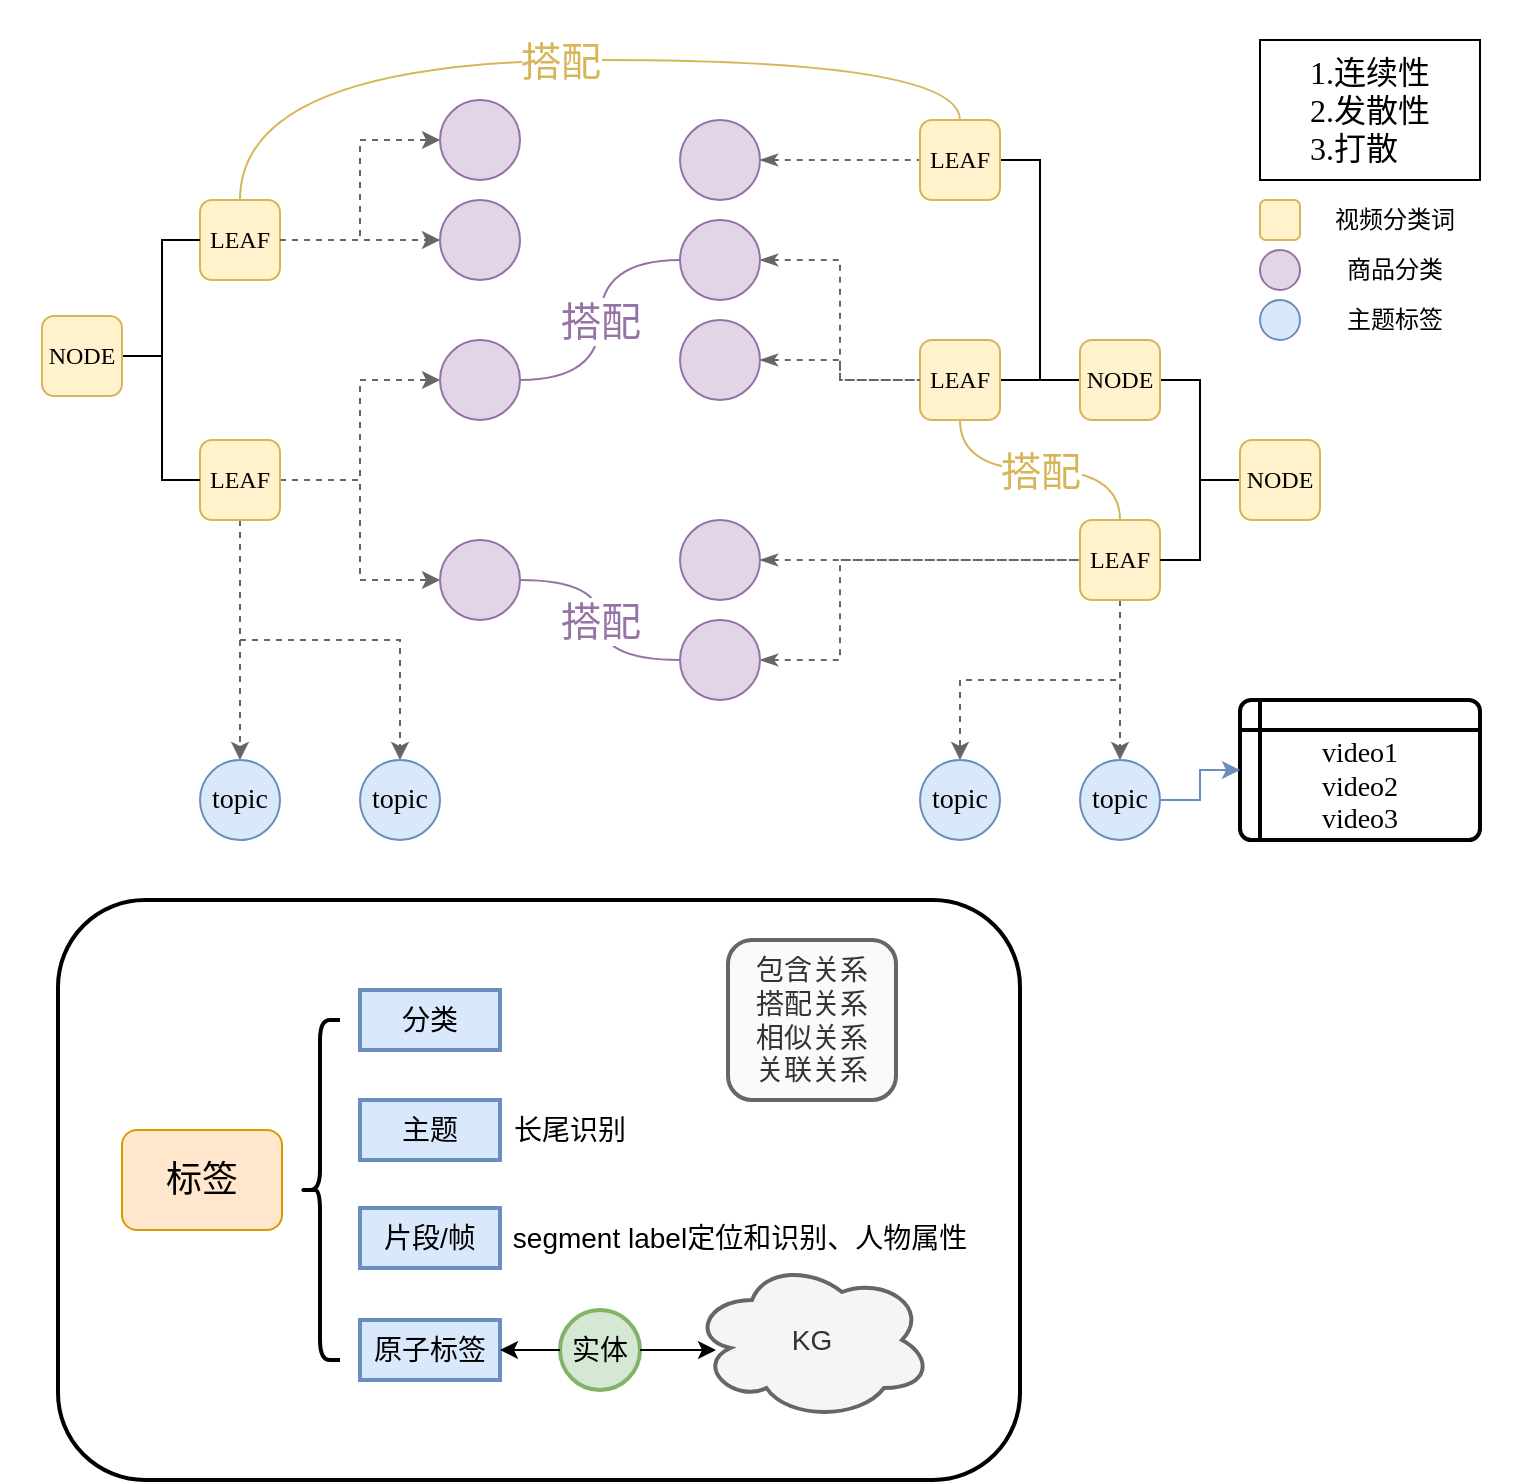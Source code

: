 <mxfile version="14.1.9" type="google" pages="3"><diagram id="24NZHVW2pPExJwKrwD-N" name="内容图谱"><mxGraphModel dx="898" dy="533" grid="0" gridSize="10" guides="1" tooltips="1" connect="1" arrows="1" fold="1" page="1" pageScale="1" pageWidth="827" pageHeight="1169" math="0" shadow="0"><root><mxCell id="0"/><mxCell id="1" parent="0"/><mxCell id="GikAoeCulu5rrUvOeKmE-12" value="" style="rounded=1;whiteSpace=wrap;html=1;strokeWidth=2;" vertex="1" parent="1"><mxGeometry x="49" y="470" width="481" height="290" as="geometry"/></mxCell><mxCell id="XMYreHjaWNTSCOPwvGkp-11" value="" style="rounded=0;whiteSpace=wrap;html=1;fillColor=none;fontFamily=Times New Roman;fontSize=12;fontColor=#9673A6;strokeColor=none;" parent="1" vertex="1"><mxGeometry x="20" y="20" width="760" height="440" as="geometry"/></mxCell><mxCell id="KhTZjuLmmXczopN4SXeG-4" style="edgeStyle=orthogonalEdgeStyle;rounded=0;orthogonalLoop=1;jettySize=auto;html=1;exitX=1;exitY=0.5;exitDx=0;exitDy=0;entryX=0;entryY=0.5;entryDx=0;entryDy=0;startArrow=none;startFill=0;endArrow=none;endFill=0;fontFamily=Times New Roman;" parent="1" source="nMvkGyr0KmlcpEtMLX0N-4" target="KhTZjuLmmXczopN4SXeG-2" edge="1"><mxGeometry relative="1" as="geometry"/></mxCell><mxCell id="nMvkGyr0KmlcpEtMLX0N-4" value="LEAF" style="rounded=1;whiteSpace=wrap;html=1;fillColor=#fff2cc;strokeColor=#d6b656;fontFamily=Times New Roman;" parent="1" vertex="1"><mxGeometry x="480" y="190" width="40" height="40" as="geometry"/></mxCell><mxCell id="nMvkGyr0KmlcpEtMLX0N-17" style="edgeStyle=orthogonalEdgeStyle;rounded=0;orthogonalLoop=1;jettySize=auto;html=1;exitX=1;exitY=0.5;exitDx=0;exitDy=0;entryX=0;entryY=0.5;entryDx=0;entryDy=0;endArrow=none;endFill=0;fillColor=#f5f5f5;strokeColor=#666666;dashed=1;startArrow=classicThin;startFill=1;fontFamily=Times New Roman;" parent="1" source="nMvkGyr0KmlcpEtMLX0N-7" target="KhTZjuLmmXczopN4SXeG-1" edge="1"><mxGeometry relative="1" as="geometry"/></mxCell><mxCell id="nMvkGyr0KmlcpEtMLX0N-7" value="" style="ellipse;whiteSpace=wrap;html=1;fillColor=#e1d5e7;strokeColor=#9673a6;fontFamily=Times New Roman;" parent="1" vertex="1"><mxGeometry x="360" y="80" width="40" height="40" as="geometry"/></mxCell><mxCell id="nMvkGyr0KmlcpEtMLX0N-18" style="edgeStyle=orthogonalEdgeStyle;rounded=0;orthogonalLoop=1;jettySize=auto;html=1;exitX=1;exitY=0.5;exitDx=0;exitDy=0;entryX=0;entryY=0.5;entryDx=0;entryDy=0;endArrow=none;endFill=0;fillColor=#f5f5f5;strokeColor=#666666;dashed=1;startArrow=classicThin;startFill=1;fontFamily=Times New Roman;" parent="1" source="nMvkGyr0KmlcpEtMLX0N-13" target="nMvkGyr0KmlcpEtMLX0N-4" edge="1"><mxGeometry relative="1" as="geometry"/></mxCell><mxCell id="nMvkGyr0KmlcpEtMLX0N-13" value="" style="ellipse;whiteSpace=wrap;html=1;fillColor=#e1d5e7;strokeColor=#9673a6;fontFamily=Times New Roman;" parent="1" vertex="1"><mxGeometry x="360" y="130" width="40" height="40" as="geometry"/></mxCell><mxCell id="nMvkGyr0KmlcpEtMLX0N-27" style="edgeStyle=orthogonalEdgeStyle;rounded=0;orthogonalLoop=1;jettySize=auto;html=1;exitX=1;exitY=0.5;exitDx=0;exitDy=0;entryX=0;entryY=0.5;entryDx=0;entryDy=0;endArrow=classic;endFill=1;fillColor=#f5f5f5;strokeColor=#666666;dashed=1;fontFamily=Times New Roman;" parent="1" source="nMvkGyr0KmlcpEtMLX0N-20" target="nMvkGyr0KmlcpEtMLX0N-22" edge="1"><mxGeometry relative="1" as="geometry"/></mxCell><mxCell id="nMvkGyr0KmlcpEtMLX0N-29" style="edgeStyle=orthogonalEdgeStyle;rounded=0;orthogonalLoop=1;jettySize=auto;html=1;exitX=1;exitY=0.5;exitDx=0;exitDy=0;entryX=0;entryY=0.5;entryDx=0;entryDy=0;endArrow=classic;endFill=1;fillColor=#f5f5f5;strokeColor=#666666;dashed=1;fontFamily=Times New Roman;" parent="1" source="nMvkGyr0KmlcpEtMLX0N-20" target="nMvkGyr0KmlcpEtMLX0N-26" edge="1"><mxGeometry relative="1" as="geometry"/></mxCell><mxCell id="KhTZjuLmmXczopN4SXeG-26" style="edgeStyle=orthogonalEdgeStyle;rounded=0;orthogonalLoop=1;jettySize=auto;html=1;exitX=0.5;exitY=1;exitDx=0;exitDy=0;startArrow=none;startFill=0;endArrow=classic;endFill=1;strokeColor=#666666;fontColor=#9673A6;fillColor=#f5f5f5;dashed=1;fontFamily=Times New Roman;" parent="1" source="nMvkGyr0KmlcpEtMLX0N-20" target="KhTZjuLmmXczopN4SXeG-25" edge="1"><mxGeometry relative="1" as="geometry"/></mxCell><mxCell id="KhTZjuLmmXczopN4SXeG-27" style="edgeStyle=orthogonalEdgeStyle;rounded=0;orthogonalLoop=1;jettySize=auto;html=1;exitX=0.5;exitY=1;exitDx=0;exitDy=0;entryX=0.5;entryY=0;entryDx=0;entryDy=0;startArrow=none;startFill=0;endArrow=classic;endFill=1;strokeColor=#666666;fontColor=#9673A6;fillColor=#f5f5f5;dashed=1;fontFamily=Times New Roman;" parent="1" source="nMvkGyr0KmlcpEtMLX0N-20" target="KhTZjuLmmXczopN4SXeG-24" edge="1"><mxGeometry relative="1" as="geometry"/></mxCell><mxCell id="nMvkGyr0KmlcpEtMLX0N-20" value="LEAF" style="rounded=1;whiteSpace=wrap;html=1;fillColor=#fff2cc;strokeColor=#d6b656;fontFamily=Times New Roman;" parent="1" vertex="1"><mxGeometry x="120" y="240" width="40" height="40" as="geometry"/></mxCell><mxCell id="nMvkGyr0KmlcpEtMLX0N-22" value="" style="ellipse;whiteSpace=wrap;html=1;fillColor=#e1d5e7;strokeColor=#9673a6;fontFamily=Times New Roman;" parent="1" vertex="1"><mxGeometry x="240" y="190" width="40" height="40" as="geometry"/></mxCell><mxCell id="nMvkGyr0KmlcpEtMLX0N-26" value="" style="ellipse;whiteSpace=wrap;html=1;fillColor=#e1d5e7;strokeColor=#9673a6;fontFamily=Times New Roman;" parent="1" vertex="1"><mxGeometry x="240" y="290" width="40" height="40" as="geometry"/></mxCell><mxCell id="nMvkGyr0KmlcpEtMLX0N-31" value="" style="endArrow=none;html=1;exitX=1;exitY=0.5;exitDx=0;exitDy=0;entryX=0;entryY=0.5;entryDx=0;entryDy=0;edgeStyle=orthogonalEdgeStyle;curved=1;fillColor=#e1d5e7;endFill=0;strokeColor=#9673A6;fontFamily=Times New Roman;" parent="1" source="nMvkGyr0KmlcpEtMLX0N-22" target="nMvkGyr0KmlcpEtMLX0N-13" edge="1"><mxGeometry relative="1" as="geometry"><mxPoint x="330" y="440" as="sourcePoint"/><mxPoint x="490" y="440" as="targetPoint"/></mxGeometry></mxCell><mxCell id="nMvkGyr0KmlcpEtMLX0N-32" value="&lt;font style=&quot;font-size: 20px&quot;&gt;搭配&lt;/font&gt;" style="edgeLabel;resizable=0;html=1;align=center;verticalAlign=middle;fontColor=#9673A6;fontFamily=Times New Roman;" parent="nMvkGyr0KmlcpEtMLX0N-31" connectable="0" vertex="1"><mxGeometry relative="1" as="geometry"/></mxCell><mxCell id="nMvkGyr0KmlcpEtMLX0N-36" style="edgeStyle=orthogonalEdgeStyle;rounded=0;orthogonalLoop=1;jettySize=auto;html=1;exitX=1;exitY=0.5;exitDx=0;exitDy=0;endArrow=none;endFill=0;fillColor=#f5f5f5;strokeColor=#666666;dashed=1;startArrow=classicThin;startFill=1;entryX=0;entryY=0.5;entryDx=0;entryDy=0;fontFamily=Times New Roman;" parent="1" source="nMvkGyr0KmlcpEtMLX0N-34" target="nMvkGyr0KmlcpEtMLX0N-4" edge="1"><mxGeometry relative="1" as="geometry"><mxPoint x="430" y="200" as="targetPoint"/></mxGeometry></mxCell><mxCell id="nMvkGyr0KmlcpEtMLX0N-34" value="" style="ellipse;whiteSpace=wrap;html=1;fillColor=#e1d5e7;strokeColor=#9673a6;fontFamily=Times New Roman;" parent="1" vertex="1"><mxGeometry x="360" y="180" width="40" height="40" as="geometry"/></mxCell><mxCell id="KhTZjuLmmXczopN4SXeG-20" style="edgeStyle=orthogonalEdgeStyle;rounded=0;orthogonalLoop=1;jettySize=auto;html=1;exitX=0.5;exitY=1;exitDx=0;exitDy=0;entryX=0.5;entryY=0;entryDx=0;entryDy=0;startArrow=none;startFill=0;endArrow=classic;endFill=1;strokeColor=#666666;fontColor=#9673A6;fillColor=#f5f5f5;dashed=1;fontFamily=Times New Roman;" parent="1" source="nMvkGyr0KmlcpEtMLX0N-37" target="KhTZjuLmmXczopN4SXeG-17" edge="1"><mxGeometry relative="1" as="geometry"/></mxCell><mxCell id="KhTZjuLmmXczopN4SXeG-21" style="edgeStyle=orthogonalEdgeStyle;rounded=0;orthogonalLoop=1;jettySize=auto;html=1;exitX=0.5;exitY=1;exitDx=0;exitDy=0;entryX=0;entryY=0.5;entryDx=0;entryDy=0;startArrow=none;startFill=0;endArrow=classic;endFill=1;strokeColor=#666666;fontColor=#9673A6;fillColor=#f5f5f5;dashed=1;fontFamily=Times New Roman;" parent="1" source="nMvkGyr0KmlcpEtMLX0N-37" target="KhTZjuLmmXczopN4SXeG-18" edge="1"><mxGeometry relative="1" as="geometry"/></mxCell><mxCell id="nMvkGyr0KmlcpEtMLX0N-37" value="LEAF" style="rounded=1;whiteSpace=wrap;html=1;fillColor=#fff2cc;strokeColor=#d6b656;fontFamily=Times New Roman;" parent="1" vertex="1"><mxGeometry x="560" y="280" width="40" height="40" as="geometry"/></mxCell><mxCell id="nMvkGyr0KmlcpEtMLX0N-38" style="edgeStyle=orthogonalEdgeStyle;rounded=0;orthogonalLoop=1;jettySize=auto;html=1;exitX=1;exitY=0.5;exitDx=0;exitDy=0;entryX=0;entryY=0.5;entryDx=0;entryDy=0;endArrow=none;endFill=0;fillColor=#f5f5f5;strokeColor=#666666;dashed=1;startArrow=classicThin;startFill=1;fontFamily=Times New Roman;" parent="1" source="nMvkGyr0KmlcpEtMLX0N-39" target="nMvkGyr0KmlcpEtMLX0N-37" edge="1"><mxGeometry relative="1" as="geometry"/></mxCell><mxCell id="nMvkGyr0KmlcpEtMLX0N-39" value="" style="ellipse;whiteSpace=wrap;html=1;fillColor=#e1d5e7;strokeColor=#9673a6;fontFamily=Times New Roman;" parent="1" vertex="1"><mxGeometry x="360" y="280" width="40" height="40" as="geometry"/></mxCell><mxCell id="nMvkGyr0KmlcpEtMLX0N-40" style="edgeStyle=orthogonalEdgeStyle;rounded=0;orthogonalLoop=1;jettySize=auto;html=1;exitX=1;exitY=0.5;exitDx=0;exitDy=0;entryX=0;entryY=0.5;entryDx=0;entryDy=0;endArrow=none;endFill=0;fillColor=#f5f5f5;strokeColor=#666666;dashed=1;startArrow=classicThin;startFill=1;fontFamily=Times New Roman;" parent="1" source="nMvkGyr0KmlcpEtMLX0N-41" target="nMvkGyr0KmlcpEtMLX0N-37" edge="1"><mxGeometry relative="1" as="geometry"><Array as="points"><mxPoint x="440" y="350"/><mxPoint x="440" y="300"/></Array></mxGeometry></mxCell><mxCell id="nMvkGyr0KmlcpEtMLX0N-41" value="" style="ellipse;whiteSpace=wrap;html=1;fillColor=#e1d5e7;strokeColor=#9673a6;fontFamily=Times New Roman;" parent="1" vertex="1"><mxGeometry x="360" y="330" width="40" height="40" as="geometry"/></mxCell><mxCell id="nMvkGyr0KmlcpEtMLX0N-47" value="" style="endArrow=none;html=1;exitX=0.5;exitY=0;exitDx=0;exitDy=0;entryX=0.5;entryY=1;entryDx=0;entryDy=0;fillColor=#fff2cc;strokeColor=#d6b656;endFill=0;edgeStyle=orthogonalEdgeStyle;curved=1;fontFamily=Times New Roman;" parent="1" source="nMvkGyr0KmlcpEtMLX0N-37" target="nMvkGyr0KmlcpEtMLX0N-4" edge="1"><mxGeometry relative="1" as="geometry"><mxPoint x="290" y="220" as="sourcePoint"/><mxPoint x="410" y="160" as="targetPoint"/></mxGeometry></mxCell><mxCell id="nMvkGyr0KmlcpEtMLX0N-48" value="&lt;font style=&quot;font-size: 20px&quot;&gt;搭配&lt;/font&gt;" style="edgeLabel;resizable=0;html=1;align=center;verticalAlign=middle;fontColor=#D6B656;fontFamily=Times New Roman;" parent="nMvkGyr0KmlcpEtMLX0N-47" connectable="0" vertex="1"><mxGeometry relative="1" as="geometry"/></mxCell><mxCell id="KhTZjuLmmXczopN4SXeG-3" style="edgeStyle=orthogonalEdgeStyle;rounded=0;orthogonalLoop=1;jettySize=auto;html=1;exitX=1;exitY=0.5;exitDx=0;exitDy=0;entryX=0;entryY=0.5;entryDx=0;entryDy=0;startArrow=none;startFill=0;endArrow=none;endFill=0;fontFamily=Times New Roman;" parent="1" source="KhTZjuLmmXczopN4SXeG-1" target="KhTZjuLmmXczopN4SXeG-2" edge="1"><mxGeometry relative="1" as="geometry"/></mxCell><mxCell id="KhTZjuLmmXczopN4SXeG-1" value="LEAF" style="rounded=1;whiteSpace=wrap;html=1;fillColor=#fff2cc;strokeColor=#d6b656;fontFamily=Times New Roman;" parent="1" vertex="1"><mxGeometry x="480" y="80" width="40" height="40" as="geometry"/></mxCell><mxCell id="KhTZjuLmmXczopN4SXeG-6" style="edgeStyle=orthogonalEdgeStyle;rounded=0;orthogonalLoop=1;jettySize=auto;html=1;exitX=1;exitY=0.5;exitDx=0;exitDy=0;entryX=0;entryY=0.5;entryDx=0;entryDy=0;startArrow=none;startFill=0;endArrow=none;endFill=0;fontFamily=Times New Roman;" parent="1" source="KhTZjuLmmXczopN4SXeG-2" target="KhTZjuLmmXczopN4SXeG-5" edge="1"><mxGeometry relative="1" as="geometry"/></mxCell><mxCell id="KhTZjuLmmXczopN4SXeG-2" value="NODE" style="rounded=1;whiteSpace=wrap;html=1;fillColor=#fff2cc;strokeColor=#d6b656;fontFamily=Times New Roman;" parent="1" vertex="1"><mxGeometry x="560" y="190" width="40" height="40" as="geometry"/></mxCell><mxCell id="KhTZjuLmmXczopN4SXeG-7" style="edgeStyle=orthogonalEdgeStyle;rounded=0;orthogonalLoop=1;jettySize=auto;html=1;exitX=0;exitY=0.5;exitDx=0;exitDy=0;entryX=1;entryY=0.5;entryDx=0;entryDy=0;startArrow=none;startFill=0;endArrow=none;endFill=0;fontFamily=Times New Roman;" parent="1" source="KhTZjuLmmXczopN4SXeG-5" target="nMvkGyr0KmlcpEtMLX0N-37" edge="1"><mxGeometry relative="1" as="geometry"/></mxCell><mxCell id="KhTZjuLmmXczopN4SXeG-5" value="NODE" style="rounded=1;whiteSpace=wrap;html=1;fillColor=#fff2cc;strokeColor=#d6b656;fontFamily=Times New Roman;fontSize=12;" parent="1" vertex="1"><mxGeometry x="640" y="240" width="40" height="40" as="geometry"/></mxCell><mxCell id="KhTZjuLmmXczopN4SXeG-8" value="" style="endArrow=none;html=1;exitX=1;exitY=0.5;exitDx=0;exitDy=0;entryX=0;entryY=0.5;entryDx=0;entryDy=0;edgeStyle=orthogonalEdgeStyle;curved=1;fillColor=#e1d5e7;endFill=0;strokeColor=#9673A6;fontFamily=Times New Roman;" parent="1" source="nMvkGyr0KmlcpEtMLX0N-26" target="nMvkGyr0KmlcpEtMLX0N-41" edge="1"><mxGeometry relative="1" as="geometry"><mxPoint x="290" y="220" as="sourcePoint"/><mxPoint x="370" y="160" as="targetPoint"/></mxGeometry></mxCell><mxCell id="KhTZjuLmmXczopN4SXeG-9" value="&lt;font style=&quot;font-size: 20px&quot;&gt;搭配&lt;/font&gt;" style="edgeLabel;resizable=0;html=1;align=center;verticalAlign=middle;fontColor=#9673A6;fontFamily=Times New Roman;" parent="KhTZjuLmmXczopN4SXeG-8" connectable="0" vertex="1"><mxGeometry relative="1" as="geometry"/></mxCell><mxCell id="KhTZjuLmmXczopN4SXeG-14" value="&lt;font color=&quot;#000000&quot; style=&quot;font-size: 14px;&quot;&gt;&lt;br style=&quot;font-size: 14px;&quot;&gt;video1&lt;br style=&quot;font-size: 14px;&quot;&gt;video2&lt;br style=&quot;font-size: 14px;&quot;&gt;video3&lt;br style=&quot;font-size: 14px;&quot;&gt;&lt;/font&gt;" style="shape=internalStorage;whiteSpace=wrap;html=1;dx=10;dy=15;rounded=1;arcSize=8;strokeWidth=2;fontColor=#9673A6;fontFamily=Times New Roman;fontSize=14;" parent="1" vertex="1"><mxGeometry x="640" y="370" width="120" height="70" as="geometry"/></mxCell><mxCell id="KhTZjuLmmXczopN4SXeG-29" style="edgeStyle=orthogonalEdgeStyle;rounded=0;orthogonalLoop=1;jettySize=auto;html=1;exitX=1;exitY=0.5;exitDx=0;exitDy=0;entryX=0;entryY=0.5;entryDx=0;entryDy=0;startArrow=none;startFill=0;endArrow=classic;endFill=1;strokeColor=#6c8ebf;fontColor=#9673A6;fillColor=#dae8fc;fontFamily=Times New Roman;fontSize=14;" parent="1" source="KhTZjuLmmXczopN4SXeG-17" target="KhTZjuLmmXczopN4SXeG-14" edge="1"><mxGeometry relative="1" as="geometry"><mxPoint x="650" y="392.025" as="targetPoint"/></mxGeometry></mxCell><mxCell id="KhTZjuLmmXczopN4SXeG-17" value="topic" style="ellipse;whiteSpace=wrap;html=1;aspect=fixed;fillColor=#dae8fc;strokeColor=#6c8ebf;fontFamily=Times New Roman;fontSize=14;" parent="1" vertex="1"><mxGeometry x="560" y="400" width="40" height="40" as="geometry"/></mxCell><mxCell id="KhTZjuLmmXczopN4SXeG-18" value="topic" style="ellipse;whiteSpace=wrap;html=1;aspect=fixed;fillColor=#dae8fc;strokeColor=#6c8ebf;direction=south;fontFamily=Times New Roman;fontSize=14;" parent="1" vertex="1"><mxGeometry x="480" y="400" width="40" height="40" as="geometry"/></mxCell><mxCell id="KhTZjuLmmXczopN4SXeG-24" value="topic" style="ellipse;whiteSpace=wrap;html=1;aspect=fixed;fillColor=#dae8fc;strokeColor=#6c8ebf;fontFamily=Times New Roman;fontSize=14;" parent="1" vertex="1"><mxGeometry x="200" y="400" width="40" height="40" as="geometry"/></mxCell><mxCell id="KhTZjuLmmXczopN4SXeG-25" value="topic" style="ellipse;whiteSpace=wrap;html=1;aspect=fixed;fillColor=#dae8fc;strokeColor=#6c8ebf;direction=south;fontFamily=Times New Roman;fontSize=14;" parent="1" vertex="1"><mxGeometry x="120" y="400" width="40" height="40" as="geometry"/></mxCell><mxCell id="KhTZjuLmmXczopN4SXeG-34" value="LEAF" style="rounded=1;whiteSpace=wrap;html=1;fillColor=#fff2cc;strokeColor=#d6b656;fontFamily=Times New Roman;" parent="1" vertex="1"><mxGeometry x="120" y="120" width="40" height="40" as="geometry"/></mxCell><mxCell id="KhTZjuLmmXczopN4SXeG-38" value="" style="ellipse;whiteSpace=wrap;html=1;fillColor=#e1d5e7;strokeColor=#9673a6;fontFamily=Times New Roman;" parent="1" vertex="1"><mxGeometry x="240" y="70" width="40" height="40" as="geometry"/></mxCell><mxCell id="KhTZjuLmmXczopN4SXeG-39" value="" style="ellipse;whiteSpace=wrap;html=1;fillColor=#e1d5e7;strokeColor=#9673a6;fontFamily=Times New Roman;" parent="1" vertex="1"><mxGeometry x="240" y="120" width="40" height="40" as="geometry"/></mxCell><mxCell id="KhTZjuLmmXczopN4SXeG-40" style="edgeStyle=orthogonalEdgeStyle;rounded=0;orthogonalLoop=1;jettySize=auto;html=1;exitX=1;exitY=0.5;exitDx=0;exitDy=0;entryX=0;entryY=0.5;entryDx=0;entryDy=0;endArrow=classic;endFill=1;fillColor=#f5f5f5;strokeColor=#666666;dashed=1;fontFamily=Times New Roman;" parent="1" source="KhTZjuLmmXczopN4SXeG-34" target="KhTZjuLmmXczopN4SXeG-38" edge="1"><mxGeometry relative="1" as="geometry"><mxPoint x="170" y="270" as="sourcePoint"/><mxPoint x="250" y="320" as="targetPoint"/></mxGeometry></mxCell><mxCell id="KhTZjuLmmXczopN4SXeG-41" style="edgeStyle=orthogonalEdgeStyle;rounded=0;orthogonalLoop=1;jettySize=auto;html=1;entryX=0;entryY=0.5;entryDx=0;entryDy=0;endArrow=classic;endFill=1;fillColor=#f5f5f5;strokeColor=#666666;dashed=1;exitX=1;exitY=0.5;exitDx=0;exitDy=0;fontFamily=Times New Roman;" parent="1" source="KhTZjuLmmXczopN4SXeG-34" target="KhTZjuLmmXczopN4SXeG-39" edge="1"><mxGeometry relative="1" as="geometry"><mxPoint x="160" y="110" as="sourcePoint"/><mxPoint x="250" y="85" as="targetPoint"/></mxGeometry></mxCell><mxCell id="KhTZjuLmmXczopN4SXeG-43" style="edgeStyle=orthogonalEdgeStyle;rounded=0;orthogonalLoop=1;jettySize=auto;html=1;exitX=1;exitY=0.5;exitDx=0;exitDy=0;entryX=0;entryY=0.5;entryDx=0;entryDy=0;startArrow=none;startFill=0;endArrow=none;endFill=0;fontColor=#9673A6;fontFamily=Times New Roman;" parent="1" source="KhTZjuLmmXczopN4SXeG-42" target="KhTZjuLmmXczopN4SXeG-34" edge="1"><mxGeometry relative="1" as="geometry"><Array as="points"><mxPoint x="101" y="198"/><mxPoint x="101" y="140"/></Array></mxGeometry></mxCell><mxCell id="KhTZjuLmmXczopN4SXeG-44" style="edgeStyle=orthogonalEdgeStyle;rounded=0;orthogonalLoop=1;jettySize=auto;html=1;exitX=1;exitY=0.5;exitDx=0;exitDy=0;entryX=0;entryY=0.5;entryDx=0;entryDy=0;startArrow=none;startFill=0;endArrow=none;endFill=0;fontColor=#9673A6;fontFamily=Times New Roman;" parent="1" source="KhTZjuLmmXczopN4SXeG-42" target="nMvkGyr0KmlcpEtMLX0N-20" edge="1"><mxGeometry relative="1" as="geometry"><Array as="points"><mxPoint x="101" y="198"/><mxPoint x="101" y="260"/></Array></mxGeometry></mxCell><mxCell id="KhTZjuLmmXczopN4SXeG-42" value="NODE" style="rounded=1;whiteSpace=wrap;html=1;fillColor=#fff2cc;strokeColor=#d6b656;fontFamily=Times New Roman;" parent="1" vertex="1"><mxGeometry x="41" y="178" width="40" height="40" as="geometry"/></mxCell><mxCell id="KhTZjuLmmXczopN4SXeG-45" value="" style="endArrow=none;html=1;exitX=0.5;exitY=0;exitDx=0;exitDy=0;entryX=0.5;entryY=0;entryDx=0;entryDy=0;fillColor=#fff2cc;strokeColor=#d6b656;endFill=0;edgeStyle=orthogonalEdgeStyle;curved=1;fontFamily=Times New Roman;" parent="1" source="KhTZjuLmmXczopN4SXeG-1" target="KhTZjuLmmXczopN4SXeG-34" edge="1"><mxGeometry relative="1" as="geometry"><mxPoint x="590" y="250" as="sourcePoint"/><mxPoint x="510" y="200" as="targetPoint"/><Array as="points"><mxPoint x="500" y="50"/><mxPoint x="140" y="50"/></Array></mxGeometry></mxCell><mxCell id="KhTZjuLmmXczopN4SXeG-46" value="&lt;font style=&quot;font-size: 20px&quot;&gt;搭配&lt;/font&gt;" style="edgeLabel;resizable=0;html=1;align=center;verticalAlign=middle;fontColor=#D6B656;fontFamily=Times New Roman;" parent="KhTZjuLmmXczopN4SXeG-45" connectable="0" vertex="1"><mxGeometry relative="1" as="geometry"/></mxCell><mxCell id="XMYreHjaWNTSCOPwvGkp-2" value="&lt;div style=&quot;text-align: left; font-size: 16px;&quot;&gt;&lt;span style=&quot;font-size: 16px;&quot;&gt;1.连续性&lt;/span&gt;&lt;/div&gt;&lt;div style=&quot;text-align: left; font-size: 16px;&quot;&gt;&lt;span style=&quot;font-size: 16px;&quot;&gt;2.发散性&lt;/span&gt;&lt;/div&gt;&lt;div style=&quot;text-align: left; font-size: 16px;&quot;&gt;&lt;span style=&quot;font-size: 16px;&quot;&gt;3.打散&lt;/span&gt;&lt;/div&gt;" style="text;html=1;align=center;verticalAlign=middle;whiteSpace=wrap;rounded=0;fontFamily=Times New Roman;strokeColor=#000000;fontSize=16;" parent="1" vertex="1"><mxGeometry x="650" y="40" width="110" height="70" as="geometry"/></mxCell><mxCell id="XMYreHjaWNTSCOPwvGkp-3" value="" style="rounded=1;whiteSpace=wrap;html=1;fillColor=#fff2cc;strokeColor=#d6b656;fontFamily=Times New Roman;" parent="1" vertex="1"><mxGeometry x="650" y="120" width="20" height="20" as="geometry"/></mxCell><mxCell id="XMYreHjaWNTSCOPwvGkp-5" value="视频分类词" style="text;html=1;align=center;verticalAlign=middle;whiteSpace=wrap;rounded=0;fontFamily=Times New Roman;fontSize=12;" parent="1" vertex="1"><mxGeometry x="670" y="120" width="95" height="20" as="geometry"/></mxCell><mxCell id="XMYreHjaWNTSCOPwvGkp-6" value="" style="ellipse;whiteSpace=wrap;html=1;fillColor=#e1d5e7;strokeColor=#9673a6;fontFamily=Times New Roman;" parent="1" vertex="1"><mxGeometry x="650" y="145" width="20" height="20" as="geometry"/></mxCell><mxCell id="XMYreHjaWNTSCOPwvGkp-8" value="商品分类" style="text;html=1;align=center;verticalAlign=middle;whiteSpace=wrap;rounded=0;fontFamily=Times New Roman;fontSize=12;" parent="1" vertex="1"><mxGeometry x="670" y="145" width="95" height="20" as="geometry"/></mxCell><mxCell id="XMYreHjaWNTSCOPwvGkp-9" value="" style="ellipse;whiteSpace=wrap;html=1;fillColor=#dae8fc;strokeColor=#6c8ebf;fontFamily=Times New Roman;" parent="1" vertex="1"><mxGeometry x="650" y="170" width="20" height="20" as="geometry"/></mxCell><mxCell id="XMYreHjaWNTSCOPwvGkp-10" value="主题标签" style="text;html=1;align=center;verticalAlign=middle;whiteSpace=wrap;rounded=0;fontFamily=Times New Roman;fontSize=12;" parent="1" vertex="1"><mxGeometry x="670" y="170" width="95" height="20" as="geometry"/></mxCell><mxCell id="GikAoeCulu5rrUvOeKmE-1" value="&lt;font style=&quot;font-size: 18px&quot;&gt;标签&lt;/font&gt;" style="rounded=1;whiteSpace=wrap;html=1;fillColor=#ffe6cc;strokeColor=#d79b00;" vertex="1" parent="1"><mxGeometry x="81" y="585" width="80" height="50" as="geometry"/></mxCell><mxCell id="GikAoeCulu5rrUvOeKmE-4" value="" style="shape=curlyBracket;whiteSpace=wrap;html=1;rounded=1;strokeWidth=2;" vertex="1" parent="1"><mxGeometry x="170" y="530" width="20" height="170" as="geometry"/></mxCell><mxCell id="GikAoeCulu5rrUvOeKmE-6" value="&lt;font style=&quot;font-size: 14px&quot;&gt;分类&lt;/font&gt;" style="rounded=0;whiteSpace=wrap;html=1;strokeWidth=2;fillColor=#dae8fc;strokeColor=#6c8ebf;" vertex="1" parent="1"><mxGeometry x="200" y="515" width="70" height="30" as="geometry"/></mxCell><mxCell id="GikAoeCulu5rrUvOeKmE-7" value="&lt;font style=&quot;font-size: 14px&quot;&gt;主题&lt;/font&gt;" style="rounded=0;whiteSpace=wrap;html=1;strokeWidth=2;fillColor=#dae8fc;strokeColor=#6c8ebf;" vertex="1" parent="1"><mxGeometry x="200" y="570" width="70" height="30" as="geometry"/></mxCell><mxCell id="GikAoeCulu5rrUvOeKmE-8" value="&lt;font style=&quot;font-size: 14px&quot;&gt;片段/帧&lt;/font&gt;" style="rounded=0;whiteSpace=wrap;html=1;strokeWidth=2;fillColor=#dae8fc;strokeColor=#6c8ebf;" vertex="1" parent="1"><mxGeometry x="200" y="624" width="70" height="30" as="geometry"/></mxCell><mxCell id="GikAoeCulu5rrUvOeKmE-9" value="&lt;font style=&quot;font-size: 14px&quot;&gt;原子标签&lt;/font&gt;" style="rounded=0;whiteSpace=wrap;html=1;strokeWidth=2;fillColor=#dae8fc;strokeColor=#6c8ebf;" vertex="1" parent="1"><mxGeometry x="200" y="680" width="70" height="30" as="geometry"/></mxCell><mxCell id="GikAoeCulu5rrUvOeKmE-14" value="&lt;font style=&quot;font-size: 14px&quot;&gt;实体&lt;/font&gt;" style="ellipse;whiteSpace=wrap;html=1;aspect=fixed;strokeWidth=2;fillColor=#d5e8d4;strokeColor=#82b366;" vertex="1" parent="1"><mxGeometry x="300" y="675" width="40" height="40" as="geometry"/></mxCell><mxCell id="GikAoeCulu5rrUvOeKmE-16" value="" style="endArrow=classic;html=1;entryX=1;entryY=0.5;entryDx=0;entryDy=0;exitX=0;exitY=0.5;exitDx=0;exitDy=0;" edge="1" parent="1" source="GikAoeCulu5rrUvOeKmE-14" target="GikAoeCulu5rrUvOeKmE-9"><mxGeometry width="50" height="50" relative="1" as="geometry"><mxPoint x="310" y="830" as="sourcePoint"/><mxPoint x="360" y="780" as="targetPoint"/></mxGeometry></mxCell><mxCell id="GikAoeCulu5rrUvOeKmE-17" value="&lt;font style=&quot;font-size: 14px&quot;&gt;KG&lt;/font&gt;" style="ellipse;shape=cloud;whiteSpace=wrap;html=1;strokeWidth=2;fillColor=#f5f5f5;strokeColor=#666666;fontColor=#333333;" vertex="1" parent="1"><mxGeometry x="366" y="650" width="120" height="80" as="geometry"/></mxCell><mxCell id="GikAoeCulu5rrUvOeKmE-18" value="" style="endArrow=classic;html=1;exitX=1;exitY=0.5;exitDx=0;exitDy=0;" edge="1" parent="1" source="GikAoeCulu5rrUvOeKmE-14"><mxGeometry width="50" height="50" relative="1" as="geometry"><mxPoint x="390" y="640" as="sourcePoint"/><mxPoint x="378" y="695" as="targetPoint"/></mxGeometry></mxCell><mxCell id="GikAoeCulu5rrUvOeKmE-19" value="&lt;font style=&quot;font-size: 14px&quot;&gt;segment label定位和识别、人物属性&lt;/font&gt;" style="text;html=1;strokeColor=none;fillColor=none;align=center;verticalAlign=middle;whiteSpace=wrap;rounded=0;" vertex="1" parent="1"><mxGeometry x="260" y="629" width="260" height="20" as="geometry"/></mxCell><mxCell id="GikAoeCulu5rrUvOeKmE-20" value="&lt;font style=&quot;font-size: 14px&quot;&gt;长尾识别&lt;/font&gt;" style="text;html=1;strokeColor=none;fillColor=none;align=center;verticalAlign=middle;whiteSpace=wrap;rounded=0;" vertex="1" parent="1"><mxGeometry x="270" y="575" width="70" height="20" as="geometry"/></mxCell><mxCell id="GikAoeCulu5rrUvOeKmE-22" value="&lt;font style=&quot;font-size: 14px&quot;&gt;包含关系&lt;br&gt;搭配关系&lt;br&gt;相似关系&lt;br&gt;关联关系&lt;/font&gt;" style="rounded=1;whiteSpace=wrap;html=1;strokeWidth=2;strokeColor=#666666;fontColor=#333333;fillColor=#FAFAFA;" vertex="1" parent="1"><mxGeometry x="384" y="490" width="84" height="80" as="geometry"/></mxCell></root></mxGraphModel></diagram><diagram id="yPkZEW9wPiwnqjUHf0RX" name="加时令图谱"><mxGraphModel dx="862" dy="515" grid="0" gridSize="10" guides="1" tooltips="1" connect="1" arrows="1" fold="1" page="1" pageScale="1" pageWidth="827" pageHeight="1169" math="0" shadow="0"><root><mxCell id="CATnhQEQsSfrkOTRBICV-0"/><mxCell id="CATnhQEQsSfrkOTRBICV-1" parent="CATnhQEQsSfrkOTRBICV-0"/><mxCell id="cxuQEPF2kCSEmYvype2Y-0" value="" style="rounded=0;whiteSpace=wrap;html=1;fillColor=none;fontFamily=Times New Roman;fontSize=12;fontColor=#9673A6;strokeColor=none;" parent="CATnhQEQsSfrkOTRBICV-1" vertex="1"><mxGeometry x="20" y="20" width="760" height="440" as="geometry"/></mxCell><mxCell id="5sAygqhhsqX8cB1VcbVK-12" style="rounded=0;orthogonalLoop=1;jettySize=auto;html=1;exitX=0;exitY=0;exitDx=0;exitDy=0;entryX=1;entryY=0.75;entryDx=0;entryDy=0;dashed=1;fillColor=#f8cecc;strokeColor=#b85450;" parent="CATnhQEQsSfrkOTRBICV-1" source="5sAygqhhsqX8cB1VcbVK-0" target="b9qRwZw8-BCVjeUQiV7o-14" edge="1"><mxGeometry relative="1" as="geometry"/></mxCell><mxCell id="5sAygqhhsqX8cB1VcbVK-15" style="edgeStyle=none;rounded=0;orthogonalLoop=1;jettySize=auto;html=1;exitX=1;exitY=0.5;exitDx=0;exitDy=0;entryX=0.5;entryY=1;entryDx=0;entryDy=0;dashed=1;fillColor=#f8cecc;strokeColor=#b85450;" parent="CATnhQEQsSfrkOTRBICV-1" source="5sAygqhhsqX8cB1VcbVK-0" target="b9qRwZw8-BCVjeUQiV7o-42" edge="1"><mxGeometry relative="1" as="geometry"/></mxCell><mxCell id="b9qRwZw8-BCVjeUQiV7o-1" style="edgeStyle=orthogonalEdgeStyle;rounded=0;orthogonalLoop=1;jettySize=auto;html=1;exitX=1;exitY=0.5;exitDx=0;exitDy=0;entryX=0;entryY=0.5;entryDx=0;entryDy=0;startArrow=none;startFill=0;endArrow=none;endFill=0;fontFamily=Times New Roman;" parent="CATnhQEQsSfrkOTRBICV-1" source="b9qRwZw8-BCVjeUQiV7o-2" target="b9qRwZw8-BCVjeUQiV7o-34" edge="1"><mxGeometry relative="1" as="geometry"/></mxCell><mxCell id="b9qRwZw8-BCVjeUQiV7o-2" value="LEAF" style="rounded=1;whiteSpace=wrap;html=1;fillColor=#fff2cc;strokeColor=#d6b656;fontFamily=Times New Roman;" parent="CATnhQEQsSfrkOTRBICV-1" vertex="1"><mxGeometry x="480" y="190" width="40" height="40" as="geometry"/></mxCell><mxCell id="b9qRwZw8-BCVjeUQiV7o-3" style="edgeStyle=orthogonalEdgeStyle;rounded=0;orthogonalLoop=1;jettySize=auto;html=1;exitX=1;exitY=0.5;exitDx=0;exitDy=0;entryX=0;entryY=0.5;entryDx=0;entryDy=0;endArrow=none;endFill=0;fillColor=#f5f5f5;strokeColor=#666666;dashed=1;startArrow=classicThin;startFill=1;fontFamily=Times New Roman;" parent="CATnhQEQsSfrkOTRBICV-1" source="b9qRwZw8-BCVjeUQiV7o-4" target="b9qRwZw8-BCVjeUQiV7o-32" edge="1"><mxGeometry relative="1" as="geometry"/></mxCell><mxCell id="b9qRwZw8-BCVjeUQiV7o-4" value="" style="ellipse;whiteSpace=wrap;html=1;fillColor=#e1d5e7;strokeColor=#9673a6;fontFamily=Times New Roman;" parent="CATnhQEQsSfrkOTRBICV-1" vertex="1"><mxGeometry x="360" y="80" width="40" height="40" as="geometry"/></mxCell><mxCell id="b9qRwZw8-BCVjeUQiV7o-5" style="edgeStyle=orthogonalEdgeStyle;rounded=0;orthogonalLoop=1;jettySize=auto;html=1;exitX=1;exitY=0.5;exitDx=0;exitDy=0;entryX=0;entryY=0.5;entryDx=0;entryDy=0;endArrow=none;endFill=0;fillColor=#f5f5f5;strokeColor=#666666;dashed=1;startArrow=classicThin;startFill=1;fontFamily=Times New Roman;" parent="CATnhQEQsSfrkOTRBICV-1" source="b9qRwZw8-BCVjeUQiV7o-6" target="b9qRwZw8-BCVjeUQiV7o-2" edge="1"><mxGeometry relative="1" as="geometry"/></mxCell><mxCell id="b9qRwZw8-BCVjeUQiV7o-6" value="" style="ellipse;whiteSpace=wrap;html=1;fillColor=#e1d5e7;strokeColor=#9673a6;fontFamily=Times New Roman;" parent="CATnhQEQsSfrkOTRBICV-1" vertex="1"><mxGeometry x="360" y="130" width="40" height="40" as="geometry"/></mxCell><mxCell id="b9qRwZw8-BCVjeUQiV7o-7" style="edgeStyle=orthogonalEdgeStyle;rounded=0;orthogonalLoop=1;jettySize=auto;html=1;exitX=1;exitY=0.5;exitDx=0;exitDy=0;entryX=0;entryY=0.5;entryDx=0;entryDy=0;endArrow=none;endFill=0;fillColor=#f5f5f5;strokeColor=#666666;dashed=1;startArrow=classicThin;startFill=1;fontFamily=Times New Roman;" parent="CATnhQEQsSfrkOTRBICV-1" source="b9qRwZw8-BCVjeUQiV7o-8" target="b9qRwZw8-BCVjeUQiV7o-2" edge="1"><mxGeometry relative="1" as="geometry"/></mxCell><mxCell id="b9qRwZw8-BCVjeUQiV7o-8" value="" style="ellipse;whiteSpace=wrap;html=1;fillColor=#e1d5e7;strokeColor=#9673a6;fontFamily=Times New Roman;" parent="CATnhQEQsSfrkOTRBICV-1" vertex="1"><mxGeometry x="360" y="230" width="40" height="40" as="geometry"/></mxCell><mxCell id="b9qRwZw8-BCVjeUQiV7o-9" style="edgeStyle=orthogonalEdgeStyle;rounded=0;orthogonalLoop=1;jettySize=auto;html=1;exitX=1;exitY=0.5;exitDx=0;exitDy=0;entryX=0;entryY=0.5;entryDx=0;entryDy=0;endArrow=classic;endFill=1;fillColor=#f5f5f5;strokeColor=#666666;dashed=1;fontFamily=Times New Roman;" parent="CATnhQEQsSfrkOTRBICV-1" source="b9qRwZw8-BCVjeUQiV7o-14" target="b9qRwZw8-BCVjeUQiV7o-15" edge="1"><mxGeometry relative="1" as="geometry"/></mxCell><mxCell id="b9qRwZw8-BCVjeUQiV7o-10" style="edgeStyle=orthogonalEdgeStyle;rounded=0;orthogonalLoop=1;jettySize=auto;html=1;exitX=1;exitY=0.5;exitDx=0;exitDy=0;entryX=0;entryY=0.5;entryDx=0;entryDy=0;endArrow=classic;endFill=1;fillColor=#f5f5f5;strokeColor=#666666;dashed=1;fontFamily=Times New Roman;" parent="CATnhQEQsSfrkOTRBICV-1" source="b9qRwZw8-BCVjeUQiV7o-14" target="b9qRwZw8-BCVjeUQiV7o-16" edge="1"><mxGeometry relative="1" as="geometry"/></mxCell><mxCell id="b9qRwZw8-BCVjeUQiV7o-11" style="edgeStyle=orthogonalEdgeStyle;rounded=0;orthogonalLoop=1;jettySize=auto;html=1;exitX=1;exitY=0.5;exitDx=0;exitDy=0;entryX=0;entryY=0.5;entryDx=0;entryDy=0;endArrow=classic;endFill=1;fillColor=#f5f5f5;strokeColor=#666666;dashed=1;fontFamily=Times New Roman;" parent="CATnhQEQsSfrkOTRBICV-1" source="b9qRwZw8-BCVjeUQiV7o-14" target="b9qRwZw8-BCVjeUQiV7o-17" edge="1"><mxGeometry relative="1" as="geometry"/></mxCell><mxCell id="b9qRwZw8-BCVjeUQiV7o-12" style="edgeStyle=orthogonalEdgeStyle;rounded=0;orthogonalLoop=1;jettySize=auto;html=1;exitX=0.5;exitY=1;exitDx=0;exitDy=0;startArrow=none;startFill=0;endArrow=classic;endFill=1;strokeColor=#666666;fontColor=#9673A6;fillColor=#f5f5f5;dashed=1;fontFamily=Times New Roman;" parent="CATnhQEQsSfrkOTRBICV-1" source="b9qRwZw8-BCVjeUQiV7o-14" target="b9qRwZw8-BCVjeUQiV7o-44" edge="1"><mxGeometry relative="1" as="geometry"/></mxCell><mxCell id="b9qRwZw8-BCVjeUQiV7o-13" style="edgeStyle=orthogonalEdgeStyle;rounded=0;orthogonalLoop=1;jettySize=auto;html=1;exitX=0.5;exitY=1;exitDx=0;exitDy=0;entryX=0.5;entryY=0;entryDx=0;entryDy=0;startArrow=none;startFill=0;endArrow=classic;endFill=1;strokeColor=#666666;fontColor=#9673A6;fillColor=#f5f5f5;dashed=1;fontFamily=Times New Roman;" parent="CATnhQEQsSfrkOTRBICV-1" source="b9qRwZw8-BCVjeUQiV7o-14" target="b9qRwZw8-BCVjeUQiV7o-43" edge="1"><mxGeometry relative="1" as="geometry"><Array as="points"><mxPoint x="140" y="350"/><mxPoint x="220" y="350"/></Array></mxGeometry></mxCell><mxCell id="b9qRwZw8-BCVjeUQiV7o-14" value="LEAF" style="rounded=1;whiteSpace=wrap;html=1;fillColor=#fff2cc;strokeColor=#d6b656;fontFamily=Times New Roman;" parent="CATnhQEQsSfrkOTRBICV-1" vertex="1"><mxGeometry x="120" y="240" width="40" height="40" as="geometry"/></mxCell><mxCell id="b9qRwZw8-BCVjeUQiV7o-15" value="" style="ellipse;whiteSpace=wrap;html=1;fillColor=#e1d5e7;strokeColor=#9673a6;fontFamily=Times New Roman;" parent="CATnhQEQsSfrkOTRBICV-1" vertex="1"><mxGeometry x="240" y="190" width="40" height="40" as="geometry"/></mxCell><mxCell id="b9qRwZw8-BCVjeUQiV7o-16" value="" style="ellipse;whiteSpace=wrap;html=1;fillColor=#e1d5e7;strokeColor=#9673a6;fontFamily=Times New Roman;" parent="CATnhQEQsSfrkOTRBICV-1" vertex="1"><mxGeometry x="240" y="240" width="40" height="40" as="geometry"/></mxCell><mxCell id="b9qRwZw8-BCVjeUQiV7o-17" value="" style="ellipse;whiteSpace=wrap;html=1;fillColor=#e1d5e7;strokeColor=#9673a6;fontFamily=Times New Roman;" parent="CATnhQEQsSfrkOTRBICV-1" vertex="1"><mxGeometry x="240" y="290" width="40" height="40" as="geometry"/></mxCell><mxCell id="b9qRwZw8-BCVjeUQiV7o-18" value="" style="endArrow=none;html=1;exitX=1;exitY=0.5;exitDx=0;exitDy=0;entryX=0;entryY=0.5;entryDx=0;entryDy=0;edgeStyle=orthogonalEdgeStyle;curved=1;fillColor=#e1d5e7;endFill=0;strokeColor=#9673A6;fontFamily=Times New Roman;" parent="CATnhQEQsSfrkOTRBICV-1" source="b9qRwZw8-BCVjeUQiV7o-15" target="b9qRwZw8-BCVjeUQiV7o-6" edge="1"><mxGeometry relative="1" as="geometry"><mxPoint x="330" y="440" as="sourcePoint"/><mxPoint x="490" y="440" as="targetPoint"/></mxGeometry></mxCell><mxCell id="b9qRwZw8-BCVjeUQiV7o-19" value="&lt;font style=&quot;font-size: 20px&quot;&gt;搭配&lt;/font&gt;" style="edgeLabel;resizable=0;html=1;align=center;verticalAlign=middle;fontColor=#9673A6;fontFamily=Times New Roman;" parent="b9qRwZw8-BCVjeUQiV7o-18" connectable="0" vertex="1"><mxGeometry relative="1" as="geometry"/></mxCell><mxCell id="b9qRwZw8-BCVjeUQiV7o-20" style="edgeStyle=orthogonalEdgeStyle;rounded=0;orthogonalLoop=1;jettySize=auto;html=1;exitX=1;exitY=0.5;exitDx=0;exitDy=0;endArrow=none;endFill=0;fillColor=#f5f5f5;strokeColor=#666666;dashed=1;startArrow=classicThin;startFill=1;entryX=0;entryY=0.5;entryDx=0;entryDy=0;fontFamily=Times New Roman;" parent="CATnhQEQsSfrkOTRBICV-1" source="b9qRwZw8-BCVjeUQiV7o-21" target="b9qRwZw8-BCVjeUQiV7o-2" edge="1"><mxGeometry relative="1" as="geometry"><mxPoint x="430" y="200" as="targetPoint"/></mxGeometry></mxCell><mxCell id="b9qRwZw8-BCVjeUQiV7o-21" value="" style="ellipse;whiteSpace=wrap;html=1;fillColor=#e1d5e7;strokeColor=#9673a6;fontFamily=Times New Roman;" parent="CATnhQEQsSfrkOTRBICV-1" vertex="1"><mxGeometry x="360" y="180" width="40" height="40" as="geometry"/></mxCell><mxCell id="b9qRwZw8-BCVjeUQiV7o-22" style="edgeStyle=orthogonalEdgeStyle;rounded=0;orthogonalLoop=1;jettySize=auto;html=1;exitX=0.5;exitY=1;exitDx=0;exitDy=0;entryX=0.5;entryY=0;entryDx=0;entryDy=0;startArrow=none;startFill=0;endArrow=classic;endFill=1;strokeColor=#666666;fontColor=#9673A6;fillColor=#f5f5f5;dashed=1;fontFamily=Times New Roman;" parent="CATnhQEQsSfrkOTRBICV-1" source="b9qRwZw8-BCVjeUQiV7o-24" target="b9qRwZw8-BCVjeUQiV7o-41" edge="1"><mxGeometry relative="1" as="geometry"/></mxCell><mxCell id="b9qRwZw8-BCVjeUQiV7o-23" style="edgeStyle=orthogonalEdgeStyle;rounded=0;orthogonalLoop=1;jettySize=auto;html=1;exitX=0.5;exitY=1;exitDx=0;exitDy=0;entryX=0;entryY=0.5;entryDx=0;entryDy=0;startArrow=none;startFill=0;endArrow=classic;endFill=1;strokeColor=#666666;fontColor=#9673A6;fillColor=#f5f5f5;dashed=1;fontFamily=Times New Roman;" parent="CATnhQEQsSfrkOTRBICV-1" source="b9qRwZw8-BCVjeUQiV7o-24" target="b9qRwZw8-BCVjeUQiV7o-42" edge="1"><mxGeometry relative="1" as="geometry"/></mxCell><mxCell id="b9qRwZw8-BCVjeUQiV7o-24" value="LEAF" style="rounded=1;whiteSpace=wrap;html=1;fillColor=#fff2cc;strokeColor=#d6b656;fontFamily=Times New Roman;" parent="CATnhQEQsSfrkOTRBICV-1" vertex="1"><mxGeometry x="560" y="280" width="40" height="40" as="geometry"/></mxCell><mxCell id="b9qRwZw8-BCVjeUQiV7o-25" style="edgeStyle=orthogonalEdgeStyle;rounded=0;orthogonalLoop=1;jettySize=auto;html=1;exitX=1;exitY=0.5;exitDx=0;exitDy=0;entryX=0;entryY=0.5;entryDx=0;entryDy=0;endArrow=none;endFill=0;fillColor=#f5f5f5;strokeColor=#666666;dashed=1;startArrow=classicThin;startFill=1;fontFamily=Times New Roman;" parent="CATnhQEQsSfrkOTRBICV-1" source="b9qRwZw8-BCVjeUQiV7o-26" target="b9qRwZw8-BCVjeUQiV7o-24" edge="1"><mxGeometry relative="1" as="geometry"/></mxCell><mxCell id="b9qRwZw8-BCVjeUQiV7o-26" value="" style="ellipse;whiteSpace=wrap;html=1;fillColor=#e1d5e7;strokeColor=#9673a6;fontFamily=Times New Roman;" parent="CATnhQEQsSfrkOTRBICV-1" vertex="1"><mxGeometry x="360" y="280" width="40" height="40" as="geometry"/></mxCell><mxCell id="b9qRwZw8-BCVjeUQiV7o-27" style="edgeStyle=orthogonalEdgeStyle;rounded=0;orthogonalLoop=1;jettySize=auto;html=1;exitX=1;exitY=0.5;exitDx=0;exitDy=0;entryX=0;entryY=0.5;entryDx=0;entryDy=0;endArrow=none;endFill=0;fillColor=#f5f5f5;strokeColor=#666666;dashed=1;startArrow=classicThin;startFill=1;fontFamily=Times New Roman;" parent="CATnhQEQsSfrkOTRBICV-1" source="b9qRwZw8-BCVjeUQiV7o-28" target="b9qRwZw8-BCVjeUQiV7o-24" edge="1"><mxGeometry relative="1" as="geometry"><Array as="points"><mxPoint x="440" y="350"/><mxPoint x="440" y="300"/></Array></mxGeometry></mxCell><mxCell id="b9qRwZw8-BCVjeUQiV7o-28" value="" style="ellipse;whiteSpace=wrap;html=1;fillColor=#e1d5e7;strokeColor=#9673a6;fontFamily=Times New Roman;" parent="CATnhQEQsSfrkOTRBICV-1" vertex="1"><mxGeometry x="360" y="330" width="40" height="40" as="geometry"/></mxCell><mxCell id="b9qRwZw8-BCVjeUQiV7o-29" value="" style="endArrow=none;html=1;exitX=0.5;exitY=0;exitDx=0;exitDy=0;entryX=0.5;entryY=1;entryDx=0;entryDy=0;fillColor=#fff2cc;strokeColor=#d6b656;endFill=0;edgeStyle=orthogonalEdgeStyle;curved=1;fontFamily=Times New Roman;" parent="CATnhQEQsSfrkOTRBICV-1" source="b9qRwZw8-BCVjeUQiV7o-24" target="b9qRwZw8-BCVjeUQiV7o-2" edge="1"><mxGeometry relative="1" as="geometry"><mxPoint x="290" y="220" as="sourcePoint"/><mxPoint x="410" y="160" as="targetPoint"/></mxGeometry></mxCell><mxCell id="b9qRwZw8-BCVjeUQiV7o-30" value="&lt;font style=&quot;font-size: 20px&quot;&gt;搭配&lt;/font&gt;" style="edgeLabel;resizable=0;html=1;align=center;verticalAlign=middle;fontColor=#D6B656;fontFamily=Times New Roman;" parent="b9qRwZw8-BCVjeUQiV7o-29" connectable="0" vertex="1"><mxGeometry relative="1" as="geometry"/></mxCell><mxCell id="b9qRwZw8-BCVjeUQiV7o-31" style="edgeStyle=orthogonalEdgeStyle;rounded=0;orthogonalLoop=1;jettySize=auto;html=1;exitX=1;exitY=0.5;exitDx=0;exitDy=0;entryX=0;entryY=0.5;entryDx=0;entryDy=0;startArrow=none;startFill=0;endArrow=none;endFill=0;fontFamily=Times New Roman;" parent="CATnhQEQsSfrkOTRBICV-1" source="b9qRwZw8-BCVjeUQiV7o-32" target="b9qRwZw8-BCVjeUQiV7o-34" edge="1"><mxGeometry relative="1" as="geometry"/></mxCell><mxCell id="b9qRwZw8-BCVjeUQiV7o-32" value="LEAF" style="rounded=1;whiteSpace=wrap;html=1;fillColor=#fff2cc;strokeColor=#d6b656;fontFamily=Times New Roman;" parent="CATnhQEQsSfrkOTRBICV-1" vertex="1"><mxGeometry x="480" y="80" width="40" height="40" as="geometry"/></mxCell><mxCell id="b9qRwZw8-BCVjeUQiV7o-33" style="edgeStyle=orthogonalEdgeStyle;rounded=0;orthogonalLoop=1;jettySize=auto;html=1;exitX=1;exitY=0.5;exitDx=0;exitDy=0;entryX=0;entryY=0.5;entryDx=0;entryDy=0;startArrow=none;startFill=0;endArrow=none;endFill=0;fontFamily=Times New Roman;" parent="CATnhQEQsSfrkOTRBICV-1" source="b9qRwZw8-BCVjeUQiV7o-34" target="b9qRwZw8-BCVjeUQiV7o-36" edge="1"><mxGeometry relative="1" as="geometry"/></mxCell><mxCell id="b9qRwZw8-BCVjeUQiV7o-34" value="NODE" style="rounded=1;whiteSpace=wrap;html=1;fillColor=#fff2cc;strokeColor=#d6b656;fontFamily=Times New Roman;" parent="CATnhQEQsSfrkOTRBICV-1" vertex="1"><mxGeometry x="560" y="190" width="40" height="40" as="geometry"/></mxCell><mxCell id="b9qRwZw8-BCVjeUQiV7o-35" style="edgeStyle=orthogonalEdgeStyle;rounded=0;orthogonalLoop=1;jettySize=auto;html=1;exitX=0;exitY=0.5;exitDx=0;exitDy=0;entryX=1;entryY=0.5;entryDx=0;entryDy=0;startArrow=none;startFill=0;endArrow=none;endFill=0;fontFamily=Times New Roman;" parent="CATnhQEQsSfrkOTRBICV-1" source="b9qRwZw8-BCVjeUQiV7o-36" target="b9qRwZw8-BCVjeUQiV7o-24" edge="1"><mxGeometry relative="1" as="geometry"/></mxCell><mxCell id="b9qRwZw8-BCVjeUQiV7o-36" value="NODE" style="rounded=1;whiteSpace=wrap;html=1;fillColor=#fff2cc;strokeColor=#d6b656;fontFamily=Times New Roman;fontSize=12;" parent="CATnhQEQsSfrkOTRBICV-1" vertex="1"><mxGeometry x="640" y="240" width="40" height="40" as="geometry"/></mxCell><mxCell id="b9qRwZw8-BCVjeUQiV7o-37" value="" style="endArrow=none;html=1;exitX=1;exitY=0.5;exitDx=0;exitDy=0;entryX=0;entryY=0.5;entryDx=0;entryDy=0;edgeStyle=orthogonalEdgeStyle;curved=1;fillColor=#e1d5e7;endFill=0;strokeColor=#9673A6;fontFamily=Times New Roman;" parent="CATnhQEQsSfrkOTRBICV-1" source="b9qRwZw8-BCVjeUQiV7o-17" target="b9qRwZw8-BCVjeUQiV7o-28" edge="1"><mxGeometry relative="1" as="geometry"><mxPoint x="290" y="220" as="sourcePoint"/><mxPoint x="370" y="160" as="targetPoint"/></mxGeometry></mxCell><mxCell id="b9qRwZw8-BCVjeUQiV7o-38" value="&lt;font style=&quot;font-size: 20px&quot;&gt;搭配&lt;/font&gt;" style="edgeLabel;resizable=0;html=1;align=center;verticalAlign=middle;fontColor=#9673A6;fontFamily=Times New Roman;" parent="b9qRwZw8-BCVjeUQiV7o-37" connectable="0" vertex="1"><mxGeometry relative="1" as="geometry"/></mxCell><mxCell id="b9qRwZw8-BCVjeUQiV7o-39" value="&lt;font color=&quot;#000000&quot; style=&quot;font-size: 14px;&quot;&gt;&lt;br style=&quot;font-size: 14px;&quot;&gt;video1&lt;br style=&quot;font-size: 14px;&quot;&gt;video2&lt;br style=&quot;font-size: 14px;&quot;&gt;video3&lt;br style=&quot;font-size: 14px;&quot;&gt;&lt;/font&gt;" style="shape=internalStorage;whiteSpace=wrap;html=1;dx=10;dy=15;rounded=1;arcSize=8;strokeWidth=2;fontColor=#9673A6;fontFamily=Times New Roman;fontSize=14;" parent="CATnhQEQsSfrkOTRBICV-1" vertex="1"><mxGeometry x="640" y="370" width="120" height="70" as="geometry"/></mxCell><mxCell id="b9qRwZw8-BCVjeUQiV7o-40" style="edgeStyle=orthogonalEdgeStyle;rounded=0;orthogonalLoop=1;jettySize=auto;html=1;exitX=1;exitY=0.5;exitDx=0;exitDy=0;entryX=0;entryY=0.5;entryDx=0;entryDy=0;startArrow=none;startFill=0;endArrow=classic;endFill=1;strokeColor=#6c8ebf;fontColor=#9673A6;fillColor=#dae8fc;fontFamily=Times New Roman;fontSize=14;" parent="CATnhQEQsSfrkOTRBICV-1" source="b9qRwZw8-BCVjeUQiV7o-41" target="b9qRwZw8-BCVjeUQiV7o-39" edge="1"><mxGeometry relative="1" as="geometry"><mxPoint x="650" y="392.025" as="targetPoint"/></mxGeometry></mxCell><mxCell id="b9qRwZw8-BCVjeUQiV7o-41" value="topic" style="ellipse;whiteSpace=wrap;html=1;aspect=fixed;fillColor=#dae8fc;strokeColor=#6c8ebf;fontFamily=Times New Roman;fontSize=14;" parent="CATnhQEQsSfrkOTRBICV-1" vertex="1"><mxGeometry x="560" y="400" width="40" height="40" as="geometry"/></mxCell><mxCell id="b9qRwZw8-BCVjeUQiV7o-42" value="topic" style="ellipse;whiteSpace=wrap;html=1;aspect=fixed;fillColor=#dae8fc;strokeColor=#6c8ebf;direction=south;fontFamily=Times New Roman;fontSize=14;" parent="CATnhQEQsSfrkOTRBICV-1" vertex="1"><mxGeometry x="480" y="400" width="40" height="40" as="geometry"/></mxCell><mxCell id="b9qRwZw8-BCVjeUQiV7o-43" value="topic" style="ellipse;whiteSpace=wrap;html=1;aspect=fixed;fillColor=#dae8fc;strokeColor=#6c8ebf;fontFamily=Times New Roman;fontSize=14;" parent="CATnhQEQsSfrkOTRBICV-1" vertex="1"><mxGeometry x="200" y="400" width="40" height="40" as="geometry"/></mxCell><mxCell id="b9qRwZw8-BCVjeUQiV7o-44" value="topic" style="ellipse;whiteSpace=wrap;html=1;aspect=fixed;fillColor=#dae8fc;strokeColor=#6c8ebf;direction=south;fontFamily=Times New Roman;fontSize=14;" parent="CATnhQEQsSfrkOTRBICV-1" vertex="1"><mxGeometry x="120" y="400" width="40" height="40" as="geometry"/></mxCell><mxCell id="b9qRwZw8-BCVjeUQiV7o-45" value="LEAF" style="rounded=1;whiteSpace=wrap;html=1;fillColor=#fff2cc;strokeColor=#d6b656;fontFamily=Times New Roman;" parent="CATnhQEQsSfrkOTRBICV-1" vertex="1"><mxGeometry x="120" y="120" width="40" height="40" as="geometry"/></mxCell><mxCell id="b9qRwZw8-BCVjeUQiV7o-46" value="" style="ellipse;whiteSpace=wrap;html=1;fillColor=#e1d5e7;strokeColor=#9673a6;fontFamily=Times New Roman;" parent="CATnhQEQsSfrkOTRBICV-1" vertex="1"><mxGeometry x="240" y="70" width="40" height="40" as="geometry"/></mxCell><mxCell id="b9qRwZw8-BCVjeUQiV7o-47" value="" style="ellipse;whiteSpace=wrap;html=1;fillColor=#e1d5e7;strokeColor=#9673a6;fontFamily=Times New Roman;" parent="CATnhQEQsSfrkOTRBICV-1" vertex="1"><mxGeometry x="240" y="120" width="40" height="40" as="geometry"/></mxCell><mxCell id="b9qRwZw8-BCVjeUQiV7o-48" style="edgeStyle=orthogonalEdgeStyle;rounded=0;orthogonalLoop=1;jettySize=auto;html=1;exitX=1;exitY=0.5;exitDx=0;exitDy=0;entryX=0;entryY=0.5;entryDx=0;entryDy=0;endArrow=classic;endFill=1;fillColor=#f5f5f5;strokeColor=#666666;dashed=1;fontFamily=Times New Roman;" parent="CATnhQEQsSfrkOTRBICV-1" source="b9qRwZw8-BCVjeUQiV7o-45" target="b9qRwZw8-BCVjeUQiV7o-46" edge="1"><mxGeometry relative="1" as="geometry"><mxPoint x="170" y="270" as="sourcePoint"/><mxPoint x="250" y="320" as="targetPoint"/></mxGeometry></mxCell><mxCell id="b9qRwZw8-BCVjeUQiV7o-49" style="edgeStyle=orthogonalEdgeStyle;rounded=0;orthogonalLoop=1;jettySize=auto;html=1;entryX=0;entryY=0.5;entryDx=0;entryDy=0;endArrow=classic;endFill=1;fillColor=#f5f5f5;strokeColor=#666666;dashed=1;exitX=1;exitY=0.5;exitDx=0;exitDy=0;fontFamily=Times New Roman;" parent="CATnhQEQsSfrkOTRBICV-1" source="b9qRwZw8-BCVjeUQiV7o-45" target="b9qRwZw8-BCVjeUQiV7o-47" edge="1"><mxGeometry relative="1" as="geometry"><mxPoint x="160" y="110" as="sourcePoint"/><mxPoint x="250" y="85" as="targetPoint"/></mxGeometry></mxCell><mxCell id="b9qRwZw8-BCVjeUQiV7o-50" style="edgeStyle=orthogonalEdgeStyle;rounded=0;orthogonalLoop=1;jettySize=auto;html=1;exitX=1;exitY=0.5;exitDx=0;exitDy=0;entryX=0;entryY=0.5;entryDx=0;entryDy=0;startArrow=none;startFill=0;endArrow=none;endFill=0;fontColor=#9673A6;fontFamily=Times New Roman;" parent="CATnhQEQsSfrkOTRBICV-1" source="b9qRwZw8-BCVjeUQiV7o-52" target="b9qRwZw8-BCVjeUQiV7o-45" edge="1"><mxGeometry relative="1" as="geometry"><Array as="points"><mxPoint x="100" y="200"/><mxPoint x="100" y="140"/></Array></mxGeometry></mxCell><mxCell id="b9qRwZw8-BCVjeUQiV7o-52" value="NODE" style="rounded=1;whiteSpace=wrap;html=1;fillColor=#fff2cc;strokeColor=#d6b656;fontFamily=Times New Roman;" parent="CATnhQEQsSfrkOTRBICV-1" vertex="1"><mxGeometry x="40" y="180" width="40" height="40" as="geometry"/></mxCell><mxCell id="b9qRwZw8-BCVjeUQiV7o-53" value="" style="endArrow=none;html=1;exitX=0.5;exitY=0;exitDx=0;exitDy=0;entryX=0.5;entryY=0;entryDx=0;entryDy=0;fillColor=#fff2cc;strokeColor=#d6b656;endFill=0;edgeStyle=orthogonalEdgeStyle;curved=1;fontFamily=Times New Roman;" parent="CATnhQEQsSfrkOTRBICV-1" source="b9qRwZw8-BCVjeUQiV7o-32" target="b9qRwZw8-BCVjeUQiV7o-45" edge="1"><mxGeometry relative="1" as="geometry"><mxPoint x="590" y="250" as="sourcePoint"/><mxPoint x="510" y="200" as="targetPoint"/><Array as="points"><mxPoint x="500" y="50"/><mxPoint x="140" y="50"/></Array></mxGeometry></mxCell><mxCell id="b9qRwZw8-BCVjeUQiV7o-54" value="&lt;font style=&quot;font-size: 20px&quot;&gt;搭配&lt;/font&gt;" style="edgeLabel;resizable=0;html=1;align=center;verticalAlign=middle;fontColor=#D6B656;fontFamily=Times New Roman;" parent="b9qRwZw8-BCVjeUQiV7o-53" connectable="0" vertex="1"><mxGeometry relative="1" as="geometry"/></mxCell><mxCell id="b9qRwZw8-BCVjeUQiV7o-55" value="&lt;div style=&quot;text-align: left; font-size: 16px;&quot;&gt;&lt;span style=&quot;font-size: 16px;&quot;&gt;1.连续性&lt;/span&gt;&lt;/div&gt;&lt;div style=&quot;text-align: left; font-size: 16px;&quot;&gt;&lt;span style=&quot;font-size: 16px;&quot;&gt;2.发散性&lt;/span&gt;&lt;/div&gt;&lt;div style=&quot;text-align: left; font-size: 16px;&quot;&gt;&lt;span style=&quot;font-size: 16px;&quot;&gt;3.打散&lt;/span&gt;&lt;/div&gt;" style="text;html=1;align=center;verticalAlign=middle;whiteSpace=wrap;rounded=0;fontFamily=Times New Roman;strokeColor=#000000;fontSize=16;" parent="CATnhQEQsSfrkOTRBICV-1" vertex="1"><mxGeometry x="650" y="40" width="110" height="70" as="geometry"/></mxCell><mxCell id="b9qRwZw8-BCVjeUQiV7o-56" value="" style="rounded=1;whiteSpace=wrap;html=1;fillColor=#fff2cc;strokeColor=#d6b656;fontFamily=Times New Roman;" parent="CATnhQEQsSfrkOTRBICV-1" vertex="1"><mxGeometry x="650" y="120" width="20" height="20" as="geometry"/></mxCell><mxCell id="b9qRwZw8-BCVjeUQiV7o-57" value="视频分类词" style="text;html=1;align=center;verticalAlign=middle;whiteSpace=wrap;rounded=0;fontFamily=Times New Roman;fontSize=12;" parent="CATnhQEQsSfrkOTRBICV-1" vertex="1"><mxGeometry x="670" y="120" width="95" height="20" as="geometry"/></mxCell><mxCell id="b9qRwZw8-BCVjeUQiV7o-58" value="" style="ellipse;whiteSpace=wrap;html=1;fillColor=#e1d5e7;strokeColor=#9673a6;fontFamily=Times New Roman;" parent="CATnhQEQsSfrkOTRBICV-1" vertex="1"><mxGeometry x="650" y="145" width="20" height="20" as="geometry"/></mxCell><mxCell id="b9qRwZw8-BCVjeUQiV7o-59" value="商品分类" style="text;html=1;align=center;verticalAlign=middle;whiteSpace=wrap;rounded=0;fontFamily=Times New Roman;fontSize=12;" parent="CATnhQEQsSfrkOTRBICV-1" vertex="1"><mxGeometry x="670" y="145" width="95" height="20" as="geometry"/></mxCell><mxCell id="b9qRwZw8-BCVjeUQiV7o-60" value="" style="ellipse;whiteSpace=wrap;html=1;fillColor=#dae8fc;strokeColor=#6c8ebf;fontFamily=Times New Roman;" parent="CATnhQEQsSfrkOTRBICV-1" vertex="1"><mxGeometry x="650" y="170" width="20" height="20" as="geometry"/></mxCell><mxCell id="b9qRwZw8-BCVjeUQiV7o-61" value="主题标签" style="text;html=1;align=center;verticalAlign=middle;whiteSpace=wrap;rounded=0;fontFamily=Times New Roman;fontSize=12;" parent="CATnhQEQsSfrkOTRBICV-1" vertex="1"><mxGeometry x="670" y="170" width="95" height="20" as="geometry"/></mxCell><mxCell id="5sAygqhhsqX8cB1VcbVK-0" value="&lt;font style=&quot;font-size: 16px&quot;&gt;时令&lt;/font&gt;" style="rounded=1;whiteSpace=wrap;html=1;fillColor=#f8cecc;strokeColor=#b85450;" parent="CATnhQEQsSfrkOTRBICV-1" vertex="1"><mxGeometry x="300" y="400" width="79" height="40" as="geometry"/></mxCell><mxCell id="5sAygqhhsqX8cB1VcbVK-14" style="edgeStyle=none;rounded=0;orthogonalLoop=1;jettySize=auto;html=1;exitX=0.5;exitY=0;exitDx=0;exitDy=0;entryX=0.5;entryY=1;entryDx=0;entryDy=0;dashed=1;fillColor=#f8cecc;strokeColor=#b85450;" parent="CATnhQEQsSfrkOTRBICV-1" source="5sAygqhhsqX8cB1VcbVK-0" target="b9qRwZw8-BCVjeUQiV7o-21" edge="1"><mxGeometry relative="1" as="geometry"/></mxCell><mxCell id="JM93nAVhNaKnaBVBiktX-0" style="edgeStyle=orthogonalEdgeStyle;rounded=0;orthogonalLoop=1;jettySize=auto;html=1;exitX=1;exitY=0.5;exitDx=0;exitDy=0;entryX=0;entryY=0.5;entryDx=0;entryDy=0;startArrow=none;startFill=0;endArrow=none;endFill=0;fontColor=#9673A6;fontFamily=Times New Roman;" parent="CATnhQEQsSfrkOTRBICV-1" source="b9qRwZw8-BCVjeUQiV7o-52" edge="1"><mxGeometry relative="1" as="geometry"><Array as="points"><mxPoint x="100" y="200"/><mxPoint x="100" y="260"/></Array><mxPoint x="80" y="320" as="sourcePoint"/><mxPoint x="120" y="260" as="targetPoint"/></mxGeometry></mxCell><mxCell id="vX_pYKTj8NwuM2CXHTzo-0" value="季节&lt;br&gt;节假日&lt;br&gt;天气" style="shape=process;whiteSpace=wrap;html=1;backgroundOutline=1;" vertex="1" parent="CATnhQEQsSfrkOTRBICV-1"><mxGeometry x="292.75" y="444" width="93.5" height="52" as="geometry"/></mxCell></root></mxGraphModel></diagram><diagram id="op4V0zcOzdO0_V7m_Qhd" name="类目内部层级关系"><mxGraphModel dx="862" dy="515" grid="1" gridSize="10" guides="1" tooltips="1" connect="1" arrows="1" fold="1" page="1" pageScale="1" pageWidth="827" pageHeight="1169" math="0" shadow="0"><root><mxCell id="YruoYFLa1Dwl-qRKEA6N-0"/><mxCell id="YruoYFLa1Dwl-qRKEA6N-1" parent="YruoYFLa1Dwl-qRKEA6N-0"/><mxCell id="xMC-UIYNVaZQHRSrC8zZ-0" value="" style="rounded=1;whiteSpace=wrap;html=1;fillColor=#fff2cc;strokeColor=#d6b656;" parent="YruoYFLa1Dwl-qRKEA6N-1" vertex="1"><mxGeometry x="120" y="240" width="40" height="40" as="geometry"/></mxCell><mxCell id="xMC-UIYNVaZQHRSrC8zZ-3" style="edgeStyle=orthogonalEdgeStyle;rounded=0;orthogonalLoop=1;jettySize=auto;html=1;exitX=0.5;exitY=1;exitDx=0;exitDy=0;entryX=0.5;entryY=0;entryDx=0;entryDy=0;startArrow=none;startFill=0;endArrow=none;endFill=0;fillColor=#ffe6cc;strokeColor=#d79b00;" parent="YruoYFLa1Dwl-qRKEA6N-1" source="xMC-UIYNVaZQHRSrC8zZ-1" target="xMC-UIYNVaZQHRSrC8zZ-0" edge="1"><mxGeometry relative="1" as="geometry"/></mxCell><mxCell id="xMC-UIYNVaZQHRSrC8zZ-5" style="edgeStyle=orthogonalEdgeStyle;rounded=0;orthogonalLoop=1;jettySize=auto;html=1;exitX=0.5;exitY=1;exitDx=0;exitDy=0;startArrow=none;startFill=0;endArrow=none;endFill=0;fillColor=#ffe6cc;strokeColor=#d79b00;" parent="YruoYFLa1Dwl-qRKEA6N-1" source="xMC-UIYNVaZQHRSrC8zZ-1" target="xMC-UIYNVaZQHRSrC8zZ-4" edge="1"><mxGeometry relative="1" as="geometry"/></mxCell><mxCell id="xMC-UIYNVaZQHRSrC8zZ-7" style="edgeStyle=orthogonalEdgeStyle;rounded=0;orthogonalLoop=1;jettySize=auto;html=1;exitX=0.5;exitY=1;exitDx=0;exitDy=0;entryX=0.5;entryY=0;entryDx=0;entryDy=0;startArrow=none;startFill=0;endArrow=none;endFill=0;fillColor=#ffe6cc;strokeColor=#d79b00;" parent="YruoYFLa1Dwl-qRKEA6N-1" source="xMC-UIYNVaZQHRSrC8zZ-1" target="xMC-UIYNVaZQHRSrC8zZ-6" edge="1"><mxGeometry relative="1" as="geometry"/></mxCell><mxCell id="xMC-UIYNVaZQHRSrC8zZ-14" style="edgeStyle=orthogonalEdgeStyle;rounded=0;orthogonalLoop=1;jettySize=auto;html=1;exitX=0.5;exitY=1;exitDx=0;exitDy=0;entryX=0.5;entryY=0;entryDx=0;entryDy=0;startArrow=none;startFill=0;endArrow=none;endFill=0;fillColor=#ffe6cc;strokeColor=#d79b00;" parent="YruoYFLa1Dwl-qRKEA6N-1" source="xMC-UIYNVaZQHRSrC8zZ-1" target="xMC-UIYNVaZQHRSrC8zZ-8" edge="1"><mxGeometry relative="1" as="geometry"/></mxCell><mxCell id="xMC-UIYNVaZQHRSrC8zZ-1" value="" style="rounded=1;whiteSpace=wrap;html=1;fillColor=#fff2cc;strokeColor=#d6b656;" parent="YruoYFLa1Dwl-qRKEA6N-1" vertex="1"><mxGeometry x="280" y="160" width="40" height="40" as="geometry"/></mxCell><mxCell id="xMC-UIYNVaZQHRSrC8zZ-4" value="" style="rounded=1;whiteSpace=wrap;html=1;fillColor=#fff2cc;strokeColor=#d6b656;" parent="YruoYFLa1Dwl-qRKEA6N-1" vertex="1"><mxGeometry x="200" y="240" width="40" height="40" as="geometry"/></mxCell><mxCell id="vi_D_KdxfD1lAEXWci9E-13" style="edgeStyle=orthogonalEdgeStyle;rounded=0;orthogonalLoop=1;jettySize=auto;html=1;exitX=0.5;exitY=1;exitDx=0;exitDy=0;entryX=0.5;entryY=0;entryDx=0;entryDy=0;startArrow=none;startFill=0;endArrow=none;endFill=0;fillColor=#ffe6cc;strokeColor=#d79b00;" parent="YruoYFLa1Dwl-qRKEA6N-1" source="xMC-UIYNVaZQHRSrC8zZ-6" target="vi_D_KdxfD1lAEXWci9E-11" edge="1"><mxGeometry relative="1" as="geometry"/></mxCell><mxCell id="vi_D_KdxfD1lAEXWci9E-14" style="edgeStyle=orthogonalEdgeStyle;rounded=0;orthogonalLoop=1;jettySize=auto;html=1;exitX=0.5;exitY=1;exitDx=0;exitDy=0;entryX=0.5;entryY=0;entryDx=0;entryDy=0;startArrow=none;startFill=0;endArrow=none;endFill=0;fillColor=#ffe6cc;strokeColor=#d79b00;" parent="YruoYFLa1Dwl-qRKEA6N-1" source="xMC-UIYNVaZQHRSrC8zZ-6" target="vi_D_KdxfD1lAEXWci9E-12" edge="1"><mxGeometry relative="1" as="geometry"/></mxCell><mxCell id="xMC-UIYNVaZQHRSrC8zZ-6" value="" style="rounded=1;whiteSpace=wrap;html=1;fillColor=#fff2cc;strokeColor=#d6b656;" parent="YruoYFLa1Dwl-qRKEA6N-1" vertex="1"><mxGeometry x="280" y="240" width="40" height="40" as="geometry"/></mxCell><mxCell id="xMC-UIYNVaZQHRSrC8zZ-8" value="" style="rounded=1;whiteSpace=wrap;html=1;fillColor=#fff2cc;strokeColor=#d6b656;" parent="YruoYFLa1Dwl-qRKEA6N-1" vertex="1"><mxGeometry x="360" y="240" width="40" height="40" as="geometry"/></mxCell><mxCell id="xMC-UIYNVaZQHRSrC8zZ-11" style="edgeStyle=orthogonalEdgeStyle;rounded=0;orthogonalLoop=1;jettySize=auto;html=1;exitX=0.5;exitY=1;exitDx=0;exitDy=0;entryX=0.5;entryY=0;entryDx=0;entryDy=0;startArrow=none;startFill=0;endArrow=none;endFill=0;fillColor=#ffe6cc;strokeColor=#d79b00;" parent="YruoYFLa1Dwl-qRKEA6N-1" source="xMC-UIYNVaZQHRSrC8zZ-10" target="xMC-UIYNVaZQHRSrC8zZ-1" edge="1"><mxGeometry relative="1" as="geometry"/></mxCell><mxCell id="xMC-UIYNVaZQHRSrC8zZ-13" style="edgeStyle=orthogonalEdgeStyle;rounded=0;orthogonalLoop=1;jettySize=auto;html=1;exitX=0.5;exitY=1;exitDx=0;exitDy=0;entryX=0.5;entryY=0;entryDx=0;entryDy=0;startArrow=none;startFill=0;endArrow=none;endFill=0;fillColor=#ffe6cc;strokeColor=#d79b00;" parent="YruoYFLa1Dwl-qRKEA6N-1" source="xMC-UIYNVaZQHRSrC8zZ-10" target="xMC-UIYNVaZQHRSrC8zZ-12" edge="1"><mxGeometry relative="1" as="geometry"/></mxCell><mxCell id="xMC-UIYNVaZQHRSrC8zZ-10" value="" style="rounded=1;whiteSpace=wrap;html=1;fillColor=#fff2cc;strokeColor=#d6b656;" parent="YruoYFLa1Dwl-qRKEA6N-1" vertex="1"><mxGeometry x="360" y="80" width="40" height="40" as="geometry"/></mxCell><mxCell id="xMC-UIYNVaZQHRSrC8zZ-12" value="" style="rounded=1;whiteSpace=wrap;html=1;fillColor=#fff2cc;strokeColor=#d6b656;" parent="YruoYFLa1Dwl-qRKEA6N-1" vertex="1"><mxGeometry x="440" y="160" width="40" height="40" as="geometry"/></mxCell><mxCell id="vi_D_KdxfD1lAEXWci9E-8" style="edgeStyle=orthogonalEdgeStyle;rounded=0;orthogonalLoop=1;jettySize=auto;html=1;exitX=0.5;exitY=0;exitDx=0;exitDy=0;entryX=0.5;entryY=1;entryDx=0;entryDy=0;startArrow=none;startFill=0;endArrow=none;endFill=0;fillColor=#ffe6cc;strokeColor=#d79b00;" parent="YruoYFLa1Dwl-qRKEA6N-1" source="vi_D_KdxfD1lAEXWci9E-0" target="xMC-UIYNVaZQHRSrC8zZ-12" edge="1"><mxGeometry relative="1" as="geometry"/></mxCell><mxCell id="vi_D_KdxfD1lAEXWci9E-0" value="" style="rounded=1;whiteSpace=wrap;html=1;fillColor=#fff2cc;strokeColor=#d6b656;" parent="YruoYFLa1Dwl-qRKEA6N-1" vertex="1"><mxGeometry x="440" y="240" width="40" height="40" as="geometry"/></mxCell><mxCell id="vi_D_KdxfD1lAEXWci9E-9" style="edgeStyle=orthogonalEdgeStyle;rounded=0;orthogonalLoop=1;jettySize=auto;html=1;exitX=0.5;exitY=0;exitDx=0;exitDy=0;entryX=0.5;entryY=1;entryDx=0;entryDy=0;startArrow=none;startFill=0;endArrow=none;endFill=0;fillColor=#ffe6cc;strokeColor=#d79b00;" parent="YruoYFLa1Dwl-qRKEA6N-1" source="vi_D_KdxfD1lAEXWci9E-5" target="xMC-UIYNVaZQHRSrC8zZ-12" edge="1"><mxGeometry relative="1" as="geometry"/></mxCell><mxCell id="vi_D_KdxfD1lAEXWci9E-5" value="" style="rounded=1;whiteSpace=wrap;html=1;fillColor=#fff2cc;strokeColor=#d6b656;" parent="YruoYFLa1Dwl-qRKEA6N-1" vertex="1"><mxGeometry x="520" y="240" width="40" height="40" as="geometry"/></mxCell><mxCell id="vi_D_KdxfD1lAEXWci9E-11" value="" style="rounded=1;whiteSpace=wrap;html=1;fillColor=#fff2cc;strokeColor=#d6b656;" parent="YruoYFLa1Dwl-qRKEA6N-1" vertex="1"><mxGeometry x="240" y="320" width="40" height="40" as="geometry"/></mxCell><mxCell id="vi_D_KdxfD1lAEXWci9E-12" value="" style="rounded=1;whiteSpace=wrap;html=1;fillColor=#fff2cc;strokeColor=#d6b656;" parent="YruoYFLa1Dwl-qRKEA6N-1" vertex="1"><mxGeometry x="320" y="320" width="40" height="40" as="geometry"/></mxCell></root></mxGraphModel></diagram></mxfile>